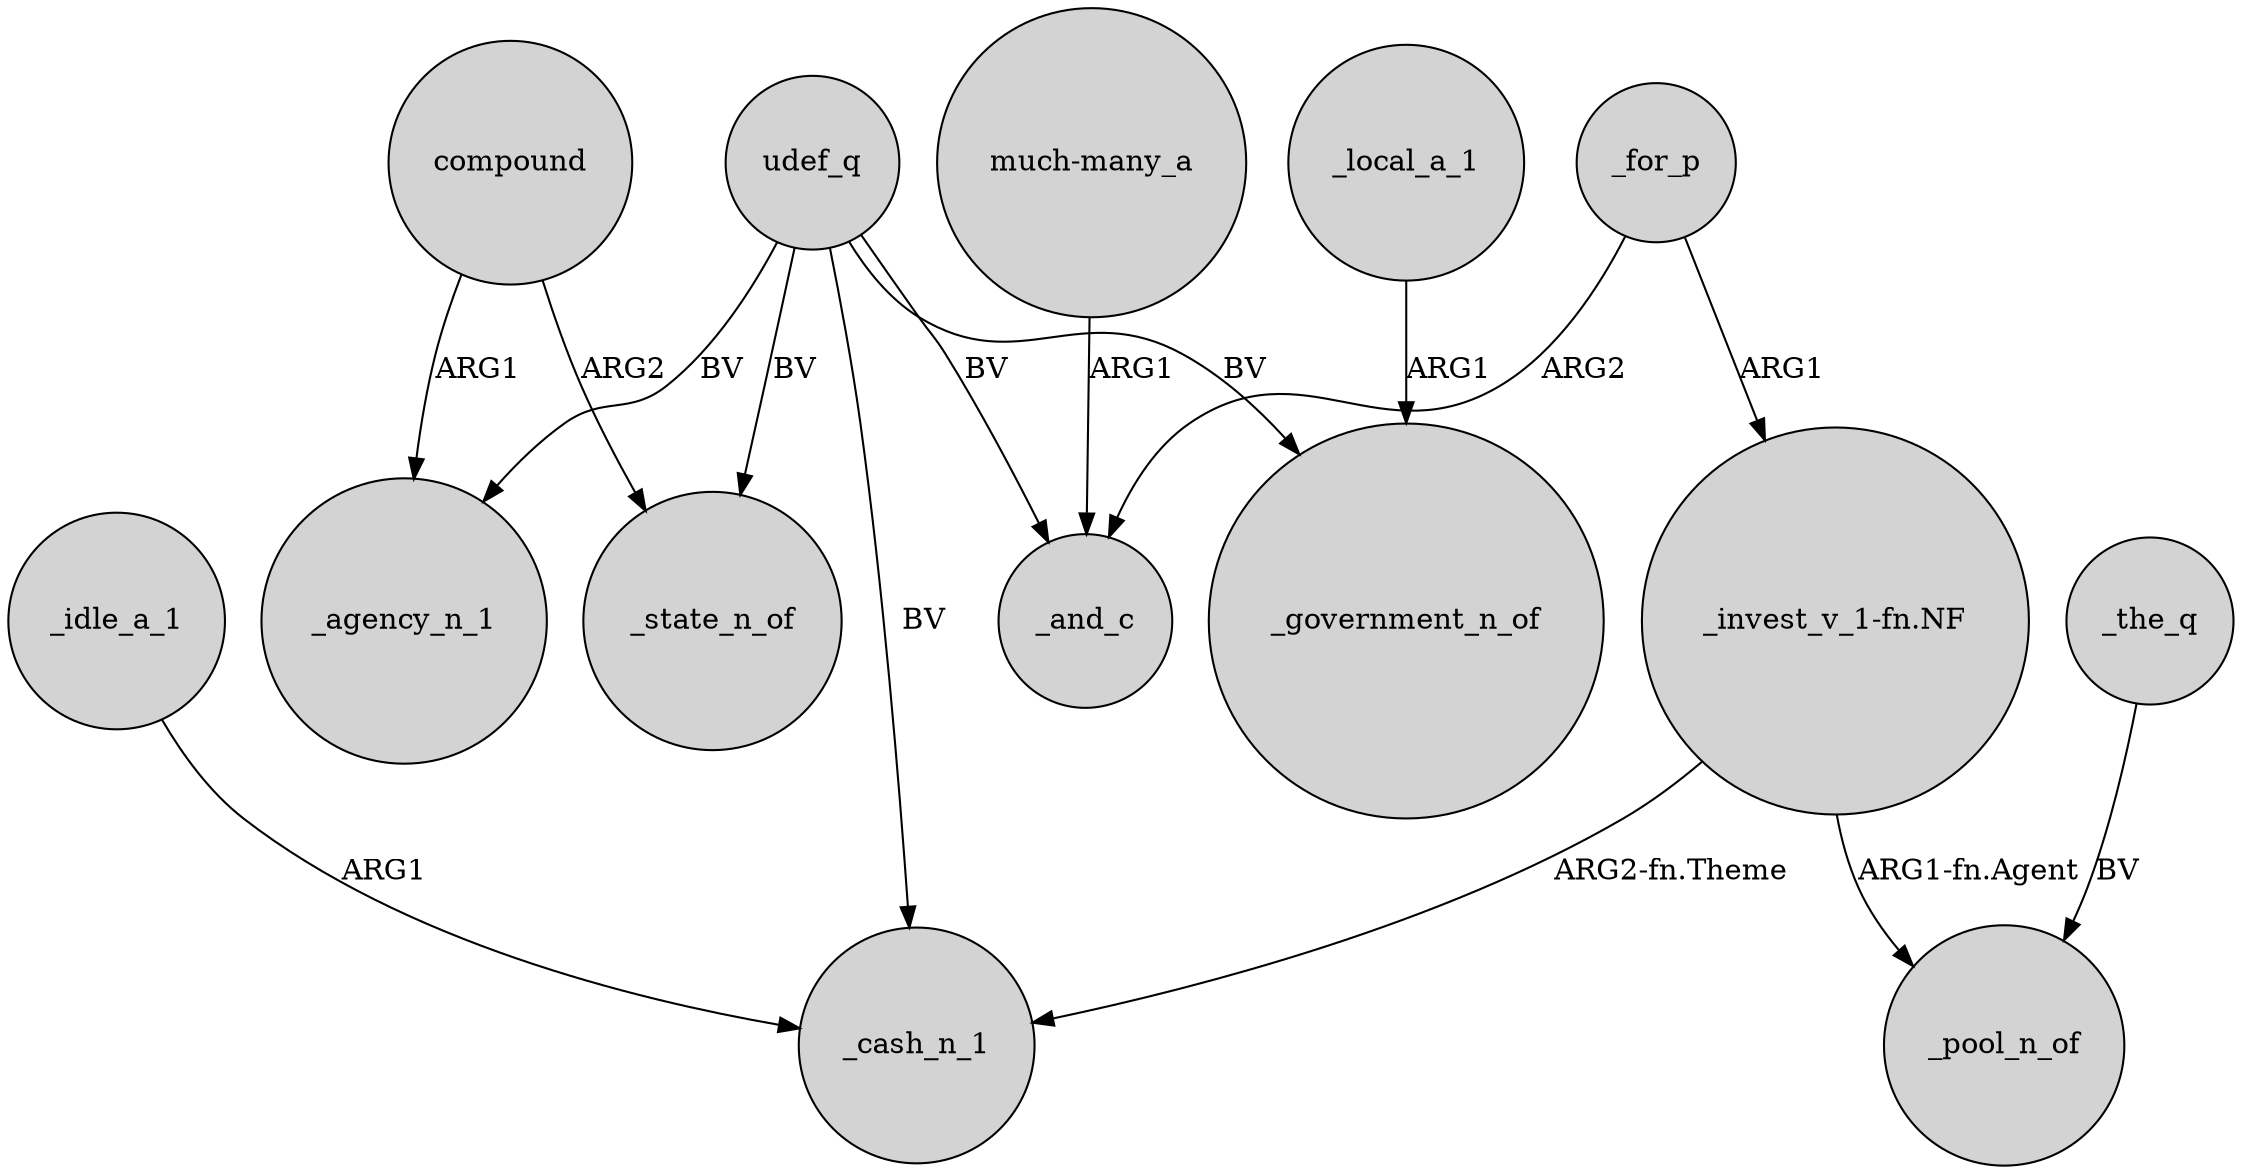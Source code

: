 digraph {
	node [shape=circle style=filled]
	_for_p -> "_invest_v_1-fn.NF" [label=ARG1]
	compound -> _state_n_of [label=ARG2]
	_for_p -> _and_c [label=ARG2]
	compound -> _agency_n_1 [label=ARG1]
	"much-many_a" -> _and_c [label=ARG1]
	"_invest_v_1-fn.NF" -> _cash_n_1 [label="ARG2-fn.Theme"]
	udef_q -> _and_c [label=BV]
	udef_q -> _government_n_of [label=BV]
	udef_q -> _cash_n_1 [label=BV]
	"_invest_v_1-fn.NF" -> _pool_n_of [label="ARG1-fn.Agent"]
	_idle_a_1 -> _cash_n_1 [label=ARG1]
	_the_q -> _pool_n_of [label=BV]
	udef_q -> _agency_n_1 [label=BV]
	_local_a_1 -> _government_n_of [label=ARG1]
	udef_q -> _state_n_of [label=BV]
}
